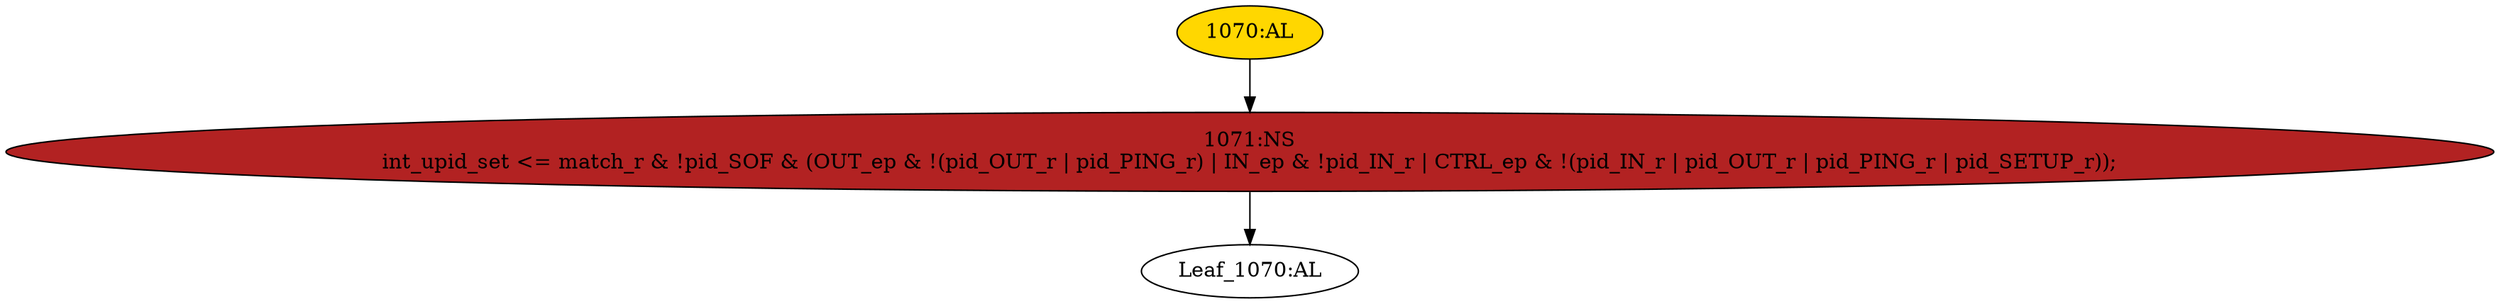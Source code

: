 strict digraph "" {
	node [label="\N"];
	"1071:NS"	 [ast="<pyverilog.vparser.ast.NonblockingSubstitution object at 0x7fae5e1d64d0>",
		fillcolor=firebrick,
		label="1071:NS
int_upid_set <= match_r & !pid_SOF & (OUT_ep & !(pid_OUT_r | pid_PING_r) | IN_ep & !pid_IN_r | CTRL_ep & !(pid_IN_r | pid_\
OUT_r | pid_PING_r | pid_SETUP_r));",
		statements="[<pyverilog.vparser.ast.NonblockingSubstitution object at 0x7fae5e1d64d0>]",
		style=filled,
		typ=NonblockingSubstitution];
	"Leaf_1070:AL"	 [def_var="['int_upid_set']",
		label="Leaf_1070:AL"];
	"1071:NS" -> "Leaf_1070:AL"	 [cond="[]",
		lineno=None];
	"1070:AL"	 [ast="<pyverilog.vparser.ast.Always object at 0x7fae5e1d6cd0>",
		clk_sens=True,
		fillcolor=gold,
		label="1070:AL",
		sens="['clk']",
		statements="[]",
		style=filled,
		typ=Always,
		use_var="['pid_SOF', 'CTRL_ep', 'pid_OUT_r', 'pid_IN_r', 'pid_PING_r', 'pid_SETUP_r', 'OUT_ep', 'IN_ep', 'match_r']"];
	"1070:AL" -> "1071:NS"	 [cond="[]",
		lineno=None];
}
